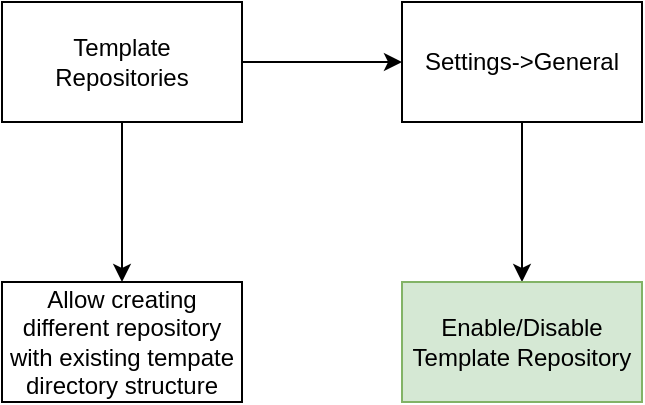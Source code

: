 <mxfile version="24.7.6">
  <diagram name="Page-1" id="VN77dshAX4Pa72pSYfY_">
    <mxGraphModel dx="954" dy="592" grid="1" gridSize="10" guides="1" tooltips="1" connect="1" arrows="1" fold="1" page="1" pageScale="1" pageWidth="827" pageHeight="1169" math="0" shadow="0">
      <root>
        <mxCell id="0" />
        <mxCell id="1" parent="0" />
        <mxCell id="1a3KTrQ9JYbiF1-fIL3c-3" value="" style="edgeStyle=orthogonalEdgeStyle;rounded=0;orthogonalLoop=1;jettySize=auto;html=1;" edge="1" parent="1" source="1a3KTrQ9JYbiF1-fIL3c-1" target="1a3KTrQ9JYbiF1-fIL3c-2">
          <mxGeometry relative="1" as="geometry" />
        </mxCell>
        <mxCell id="1a3KTrQ9JYbiF1-fIL3c-5" value="" style="edgeStyle=orthogonalEdgeStyle;rounded=0;orthogonalLoop=1;jettySize=auto;html=1;" edge="1" parent="1" source="1a3KTrQ9JYbiF1-fIL3c-1" target="1a3KTrQ9JYbiF1-fIL3c-4">
          <mxGeometry relative="1" as="geometry" />
        </mxCell>
        <mxCell id="1a3KTrQ9JYbiF1-fIL3c-1" value="Template Repositories" style="rounded=0;whiteSpace=wrap;html=1;" vertex="1" parent="1">
          <mxGeometry x="170" y="90" width="120" height="60" as="geometry" />
        </mxCell>
        <mxCell id="1a3KTrQ9JYbiF1-fIL3c-7" value="" style="edgeStyle=orthogonalEdgeStyle;rounded=0;orthogonalLoop=1;jettySize=auto;html=1;" edge="1" parent="1" source="1a3KTrQ9JYbiF1-fIL3c-2" target="1a3KTrQ9JYbiF1-fIL3c-6">
          <mxGeometry relative="1" as="geometry" />
        </mxCell>
        <mxCell id="1a3KTrQ9JYbiF1-fIL3c-2" value="Settings-&amp;gt;General" style="rounded=0;whiteSpace=wrap;html=1;" vertex="1" parent="1">
          <mxGeometry x="370" y="90" width="120" height="60" as="geometry" />
        </mxCell>
        <mxCell id="1a3KTrQ9JYbiF1-fIL3c-4" value="Allow creating different repository with existing tempate directory structure" style="whiteSpace=wrap;html=1;rounded=0;" vertex="1" parent="1">
          <mxGeometry x="170" y="230" width="120" height="60" as="geometry" />
        </mxCell>
        <mxCell id="1a3KTrQ9JYbiF1-fIL3c-6" value="Enable/Disable&lt;div&gt;Template Repository&lt;/div&gt;" style="whiteSpace=wrap;html=1;rounded=0;fillColor=#d5e8d4;strokeColor=#82b366;" vertex="1" parent="1">
          <mxGeometry x="370" y="230" width="120" height="60" as="geometry" />
        </mxCell>
      </root>
    </mxGraphModel>
  </diagram>
</mxfile>
